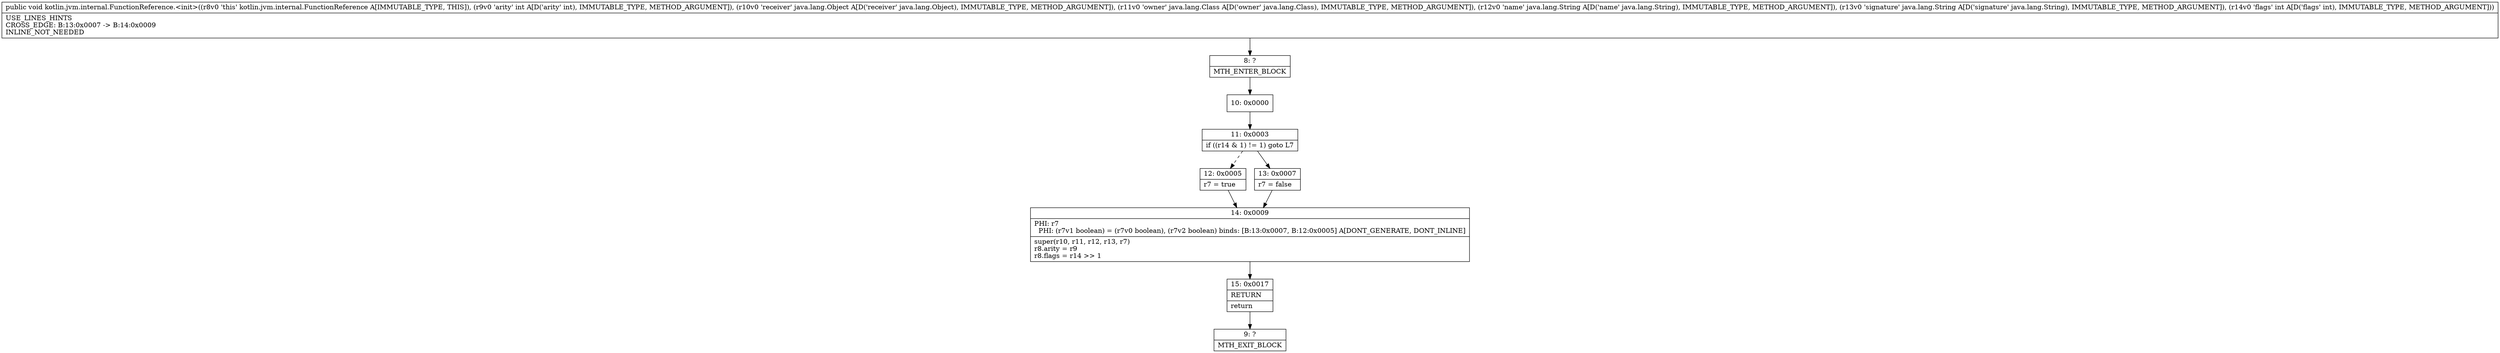 digraph "CFG forkotlin.jvm.internal.FunctionReference.\<init\>(ILjava\/lang\/Object;Ljava\/lang\/Class;Ljava\/lang\/String;Ljava\/lang\/String;I)V" {
Node_8 [shape=record,label="{8\:\ ?|MTH_ENTER_BLOCK\l}"];
Node_10 [shape=record,label="{10\:\ 0x0000}"];
Node_11 [shape=record,label="{11\:\ 0x0003|if ((r14 & 1) != 1) goto L7\l}"];
Node_12 [shape=record,label="{12\:\ 0x0005|r7 = true\l}"];
Node_14 [shape=record,label="{14\:\ 0x0009|PHI: r7 \l  PHI: (r7v1 boolean) = (r7v0 boolean), (r7v2 boolean) binds: [B:13:0x0007, B:12:0x0005] A[DONT_GENERATE, DONT_INLINE]\l|super(r10, r11, r12, r13, r7)\lr8.arity = r9\lr8.flags = r14 \>\> 1\l}"];
Node_15 [shape=record,label="{15\:\ 0x0017|RETURN\l|return\l}"];
Node_9 [shape=record,label="{9\:\ ?|MTH_EXIT_BLOCK\l}"];
Node_13 [shape=record,label="{13\:\ 0x0007|r7 = false\l}"];
MethodNode[shape=record,label="{public void kotlin.jvm.internal.FunctionReference.\<init\>((r8v0 'this' kotlin.jvm.internal.FunctionReference A[IMMUTABLE_TYPE, THIS]), (r9v0 'arity' int A[D('arity' int), IMMUTABLE_TYPE, METHOD_ARGUMENT]), (r10v0 'receiver' java.lang.Object A[D('receiver' java.lang.Object), IMMUTABLE_TYPE, METHOD_ARGUMENT]), (r11v0 'owner' java.lang.Class A[D('owner' java.lang.Class), IMMUTABLE_TYPE, METHOD_ARGUMENT]), (r12v0 'name' java.lang.String A[D('name' java.lang.String), IMMUTABLE_TYPE, METHOD_ARGUMENT]), (r13v0 'signature' java.lang.String A[D('signature' java.lang.String), IMMUTABLE_TYPE, METHOD_ARGUMENT]), (r14v0 'flags' int A[D('flags' int), IMMUTABLE_TYPE, METHOD_ARGUMENT]))  | USE_LINES_HINTS\lCROSS_EDGE: B:13:0x0007 \-\> B:14:0x0009\lINLINE_NOT_NEEDED\l}"];
MethodNode -> Node_8;Node_8 -> Node_10;
Node_10 -> Node_11;
Node_11 -> Node_12[style=dashed];
Node_11 -> Node_13;
Node_12 -> Node_14;
Node_14 -> Node_15;
Node_15 -> Node_9;
Node_13 -> Node_14;
}


